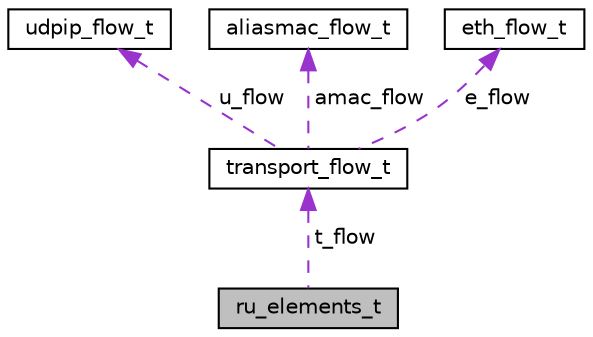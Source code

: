 digraph "ru_elements_t"
{
 // LATEX_PDF_SIZE
  bgcolor="transparent";
  edge [fontname="Helvetica",fontsize="10",labelfontname="Helvetica",labelfontsize="10"];
  node [fontname="Helvetica",fontsize="10",shape=record];
  Node1 [label="ru_elements_t",height=0.2,width=0.4,color="black", fillcolor="grey75", style="filled", fontcolor="black",tooltip=" "];
  Node2 -> Node1 [dir="back",color="darkorchid3",fontsize="10",style="dashed",label=" t_flow" ,fontname="Helvetica"];
  Node2 [label="transport_flow_t",height=0.2,width=0.4,color="black",URL="$EvenstarProcessingElements_8h.html#structtransport__flow__t",tooltip=" "];
  Node3 -> Node2 [dir="back",color="darkorchid3",fontsize="10",style="dashed",label=" u_flow" ,fontname="Helvetica"];
  Node3 [label="udpip_flow_t",height=0.2,width=0.4,color="black",URL="$EvenstarProcessingElements_8h.html#structudpip__flow__t",tooltip=" "];
  Node4 -> Node2 [dir="back",color="darkorchid3",fontsize="10",style="dashed",label=" amac_flow" ,fontname="Helvetica"];
  Node4 [label="aliasmac_flow_t",height=0.2,width=0.4,color="black",URL="$EvenstarProcessingElements_8h.html#structaliasmac__flow__t",tooltip=" "];
  Node5 -> Node2 [dir="back",color="darkorchid3",fontsize="10",style="dashed",label=" e_flow" ,fontname="Helvetica"];
  Node5 [label="eth_flow_t",height=0.2,width=0.4,color="black",URL="$EvenstarProcessingElements_8h.html#structeth__flow__t",tooltip=" "];
}
